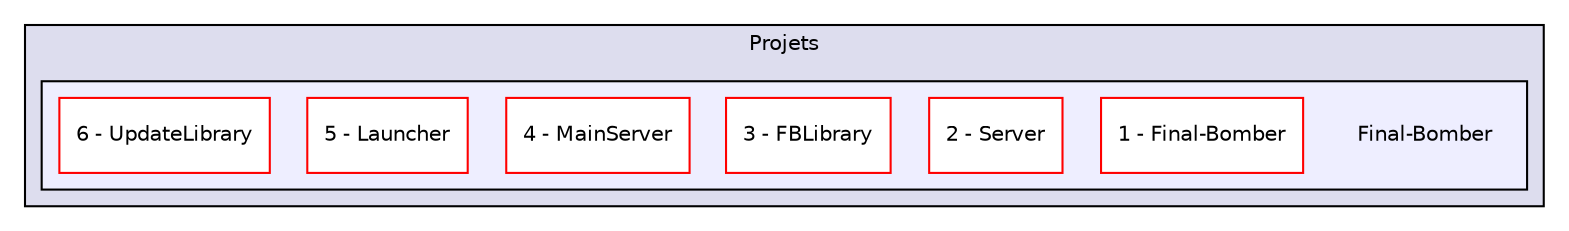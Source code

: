 digraph "D:/Projets/Final-Bomber" {
  compound=true
  node [ fontsize="10", fontname="Helvetica"];
  edge [ labelfontsize="10", labelfontname="Helvetica"];
  subgraph clusterdir_4c79d4238e73d35afc77142731e8d443 {
    graph [ bgcolor="#ddddee", pencolor="black", label="Projets" fontname="Helvetica", fontsize="10", URL="dir_4c79d4238e73d35afc77142731e8d443.html"]
  subgraph clusterdir_31022c05e41db06597577e4c51056d3d {
    graph [ bgcolor="#eeeeff", pencolor="black", label="" URL="dir_31022c05e41db06597577e4c51056d3d.html"];
    dir_31022c05e41db06597577e4c51056d3d [shape=plaintext label="Final-Bomber"];
    dir_ad47e582b4fd731e36d5f1c04edd4032 [shape=box label="1 - Final-Bomber" color="red" fillcolor="white" style="filled" URL="dir_ad47e582b4fd731e36d5f1c04edd4032.html"];
    dir_84b4cce606750ea1da5a83508b66c79b [shape=box label="2 - Server" color="red" fillcolor="white" style="filled" URL="dir_84b4cce606750ea1da5a83508b66c79b.html"];
    dir_33bf69db0a2e95912537fb4659309f70 [shape=box label="3 - FBLibrary" color="red" fillcolor="white" style="filled" URL="dir_33bf69db0a2e95912537fb4659309f70.html"];
    dir_a442ffe2e634b37c6070c1c3e1226a68 [shape=box label="4 - MainServer" color="red" fillcolor="white" style="filled" URL="dir_a442ffe2e634b37c6070c1c3e1226a68.html"];
    dir_3e0b3ff9085383779e47859d31e42809 [shape=box label="5 - Launcher" color="red" fillcolor="white" style="filled" URL="dir_3e0b3ff9085383779e47859d31e42809.html"];
    dir_f0a19b1a4f3b2adbf43652bc19871726 [shape=box label="6 - UpdateLibrary" color="red" fillcolor="white" style="filled" URL="dir_f0a19b1a4f3b2adbf43652bc19871726.html"];
  }
  }
}
